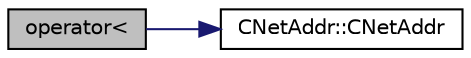 digraph "operator&lt;"
{
  edge [fontname="Helvetica",fontsize="10",labelfontname="Helvetica",labelfontsize="10"];
  node [fontname="Helvetica",fontsize="10",shape=record];
  rankdir="LR";
  Node601 [label="operator\<",height=0.2,width=0.4,color="black", fillcolor="grey75", style="filled", fontcolor="black"];
  Node601 -> Node602 [color="midnightblue",fontsize="10",style="solid",fontname="Helvetica"];
  Node602 [label="CNetAddr::CNetAddr",height=0.2,width=0.4,color="black", fillcolor="white", style="filled",URL="$d3/dc3/class_c_net_addr.html#ad997a7ab057fbeab1dd6601135f8e02d"];
}
